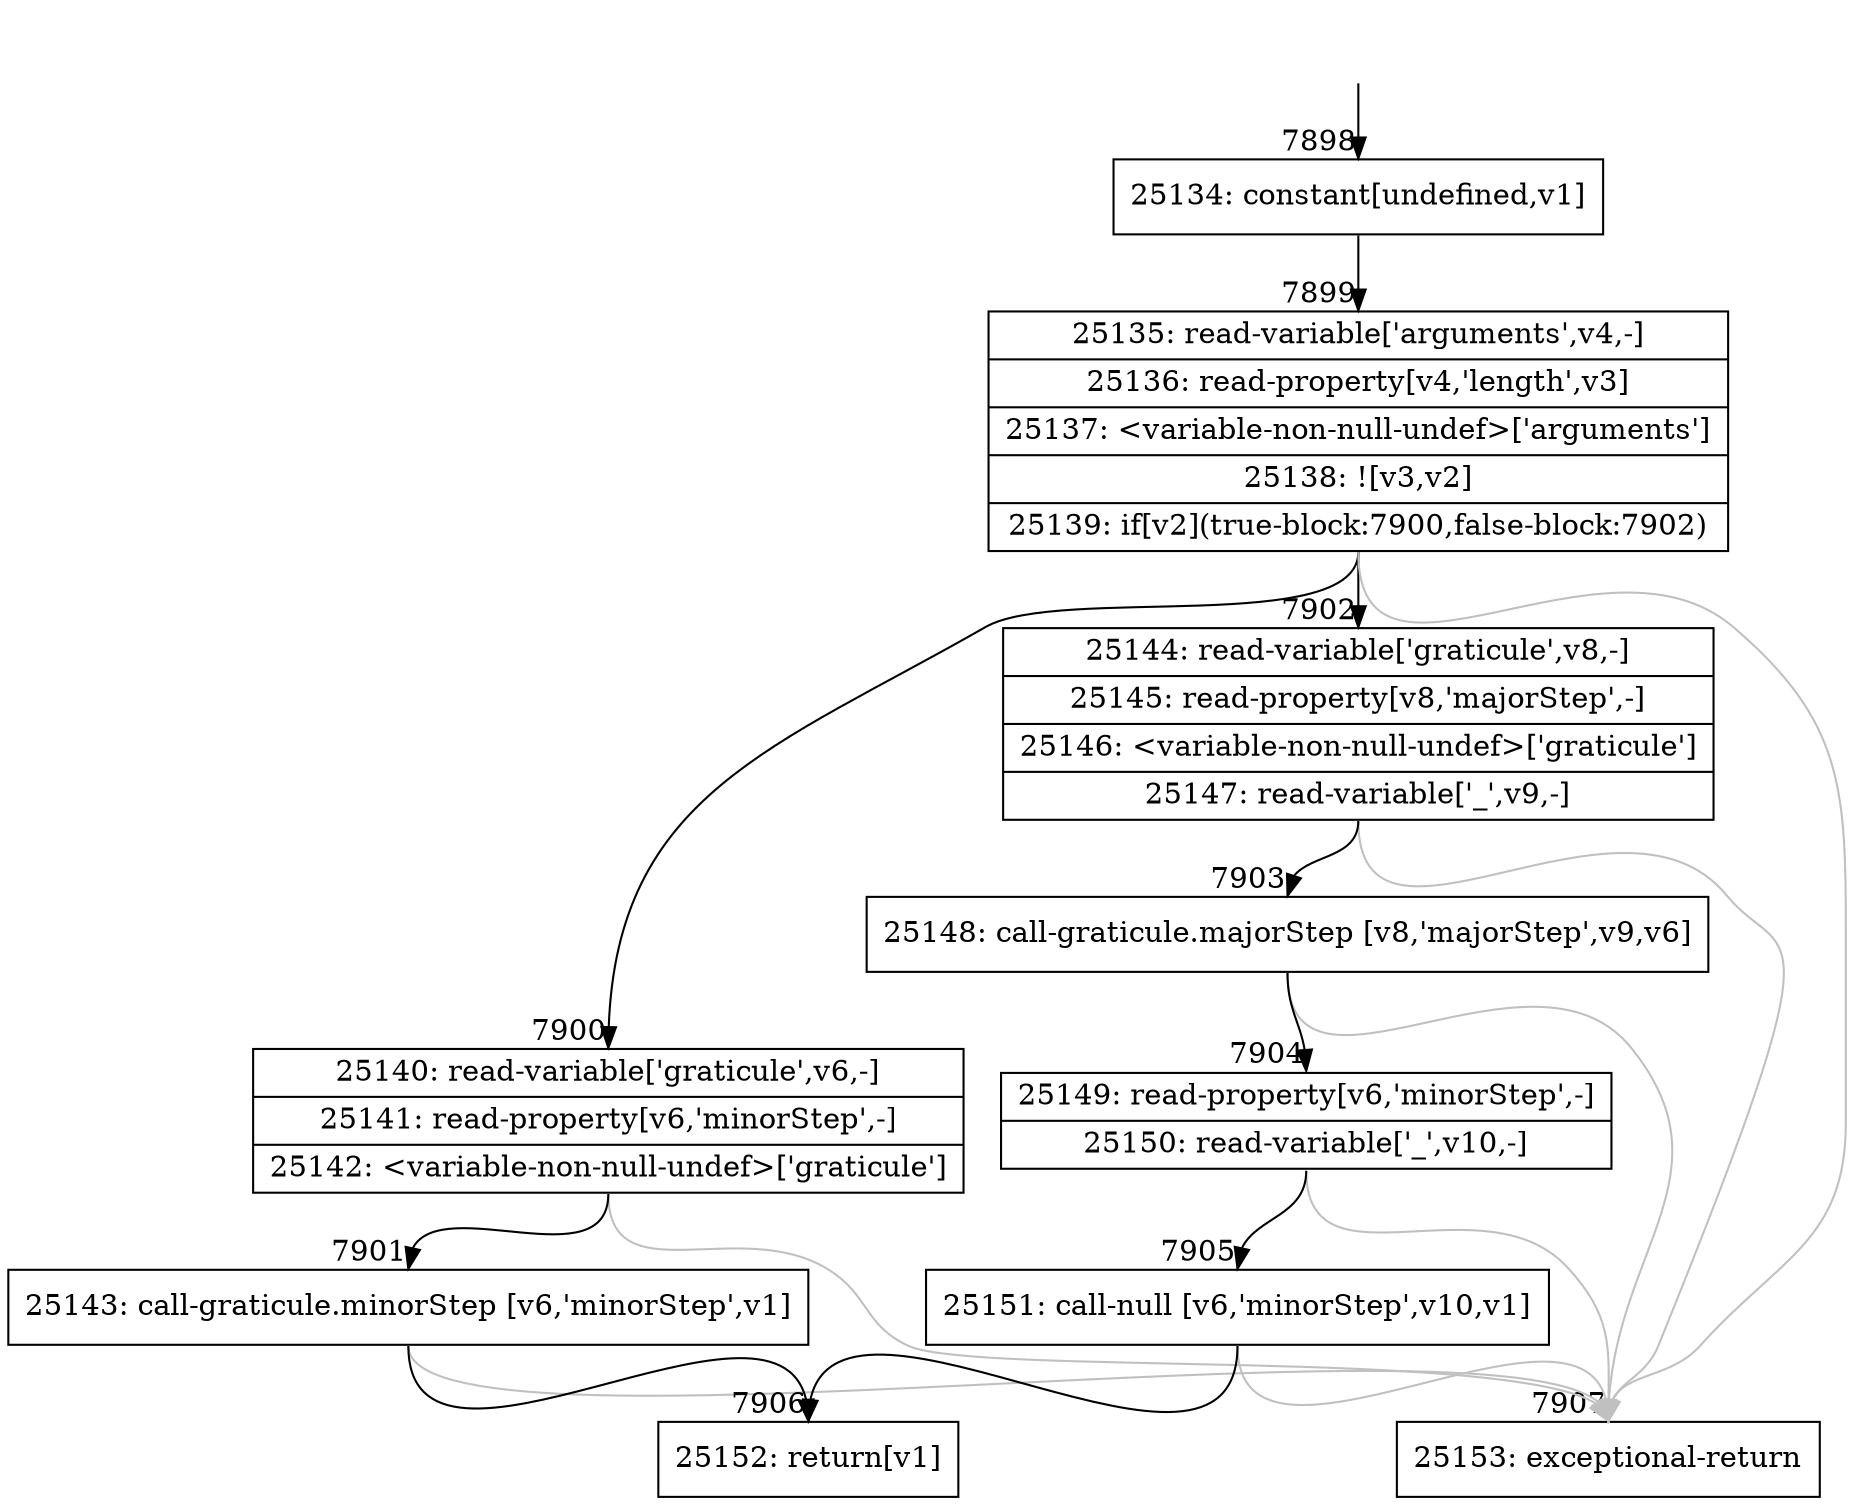 digraph {
rankdir="TD"
BB_entry743[shape=none,label=""];
BB_entry743 -> BB7898 [tailport=s, headport=n, headlabel="    7898"]
BB7898 [shape=record label="{25134: constant[undefined,v1]}" ] 
BB7898 -> BB7899 [tailport=s, headport=n, headlabel="      7899"]
BB7899 [shape=record label="{25135: read-variable['arguments',v4,-]|25136: read-property[v4,'length',v3]|25137: \<variable-non-null-undef\>['arguments']|25138: ![v3,v2]|25139: if[v2](true-block:7900,false-block:7902)}" ] 
BB7899 -> BB7900 [tailport=s, headport=n, headlabel="      7900"]
BB7899 -> BB7902 [tailport=s, headport=n, headlabel="      7902"]
BB7899 -> BB7907 [tailport=s, headport=n, color=gray, headlabel="      7907"]
BB7900 [shape=record label="{25140: read-variable['graticule',v6,-]|25141: read-property[v6,'minorStep',-]|25142: \<variable-non-null-undef\>['graticule']}" ] 
BB7900 -> BB7901 [tailport=s, headport=n, headlabel="      7901"]
BB7900 -> BB7907 [tailport=s, headport=n, color=gray]
BB7901 [shape=record label="{25143: call-graticule.minorStep [v6,'minorStep',v1]}" ] 
BB7901 -> BB7906 [tailport=s, headport=n, headlabel="      7906"]
BB7901 -> BB7907 [tailport=s, headport=n, color=gray]
BB7902 [shape=record label="{25144: read-variable['graticule',v8,-]|25145: read-property[v8,'majorStep',-]|25146: \<variable-non-null-undef\>['graticule']|25147: read-variable['_',v9,-]}" ] 
BB7902 -> BB7903 [tailport=s, headport=n, headlabel="      7903"]
BB7902 -> BB7907 [tailport=s, headport=n, color=gray]
BB7903 [shape=record label="{25148: call-graticule.majorStep [v8,'majorStep',v9,v6]}" ] 
BB7903 -> BB7904 [tailport=s, headport=n, headlabel="      7904"]
BB7903 -> BB7907 [tailport=s, headport=n, color=gray]
BB7904 [shape=record label="{25149: read-property[v6,'minorStep',-]|25150: read-variable['_',v10,-]}" ] 
BB7904 -> BB7905 [tailport=s, headport=n, headlabel="      7905"]
BB7904 -> BB7907 [tailport=s, headport=n, color=gray]
BB7905 [shape=record label="{25151: call-null [v6,'minorStep',v10,v1]}" ] 
BB7905 -> BB7906 [tailport=s, headport=n]
BB7905 -> BB7907 [tailport=s, headport=n, color=gray]
BB7906 [shape=record label="{25152: return[v1]}" ] 
BB7907 [shape=record label="{25153: exceptional-return}" ] 
//#$~ 4541
}
